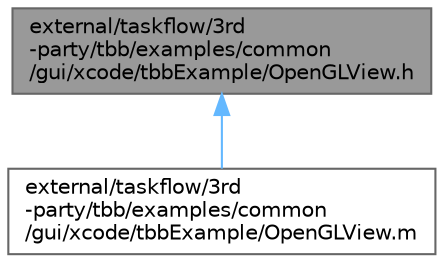 digraph "external/taskflow/3rd-party/tbb/examples/common/gui/xcode/tbbExample/OpenGLView.h"
{
 // LATEX_PDF_SIZE
  bgcolor="transparent";
  edge [fontname=Helvetica,fontsize=10,labelfontname=Helvetica,labelfontsize=10];
  node [fontname=Helvetica,fontsize=10,shape=box,height=0.2,width=0.4];
  Node1 [id="Node000001",label="external/taskflow/3rd\l-party/tbb/examples/common\l/gui/xcode/tbbExample/OpenGLView.h",height=0.2,width=0.4,color="gray40", fillcolor="grey60", style="filled", fontcolor="black",tooltip=" "];
  Node1 -> Node2 [id="edge2_Node000001_Node000002",dir="back",color="steelblue1",style="solid",tooltip=" "];
  Node2 [id="Node000002",label="external/taskflow/3rd\l-party/tbb/examples/common\l/gui/xcode/tbbExample/OpenGLView.m",height=0.2,width=0.4,color="grey40", fillcolor="white", style="filled",URL="$_open_g_l_view_8m.html",tooltip=" "];
}
